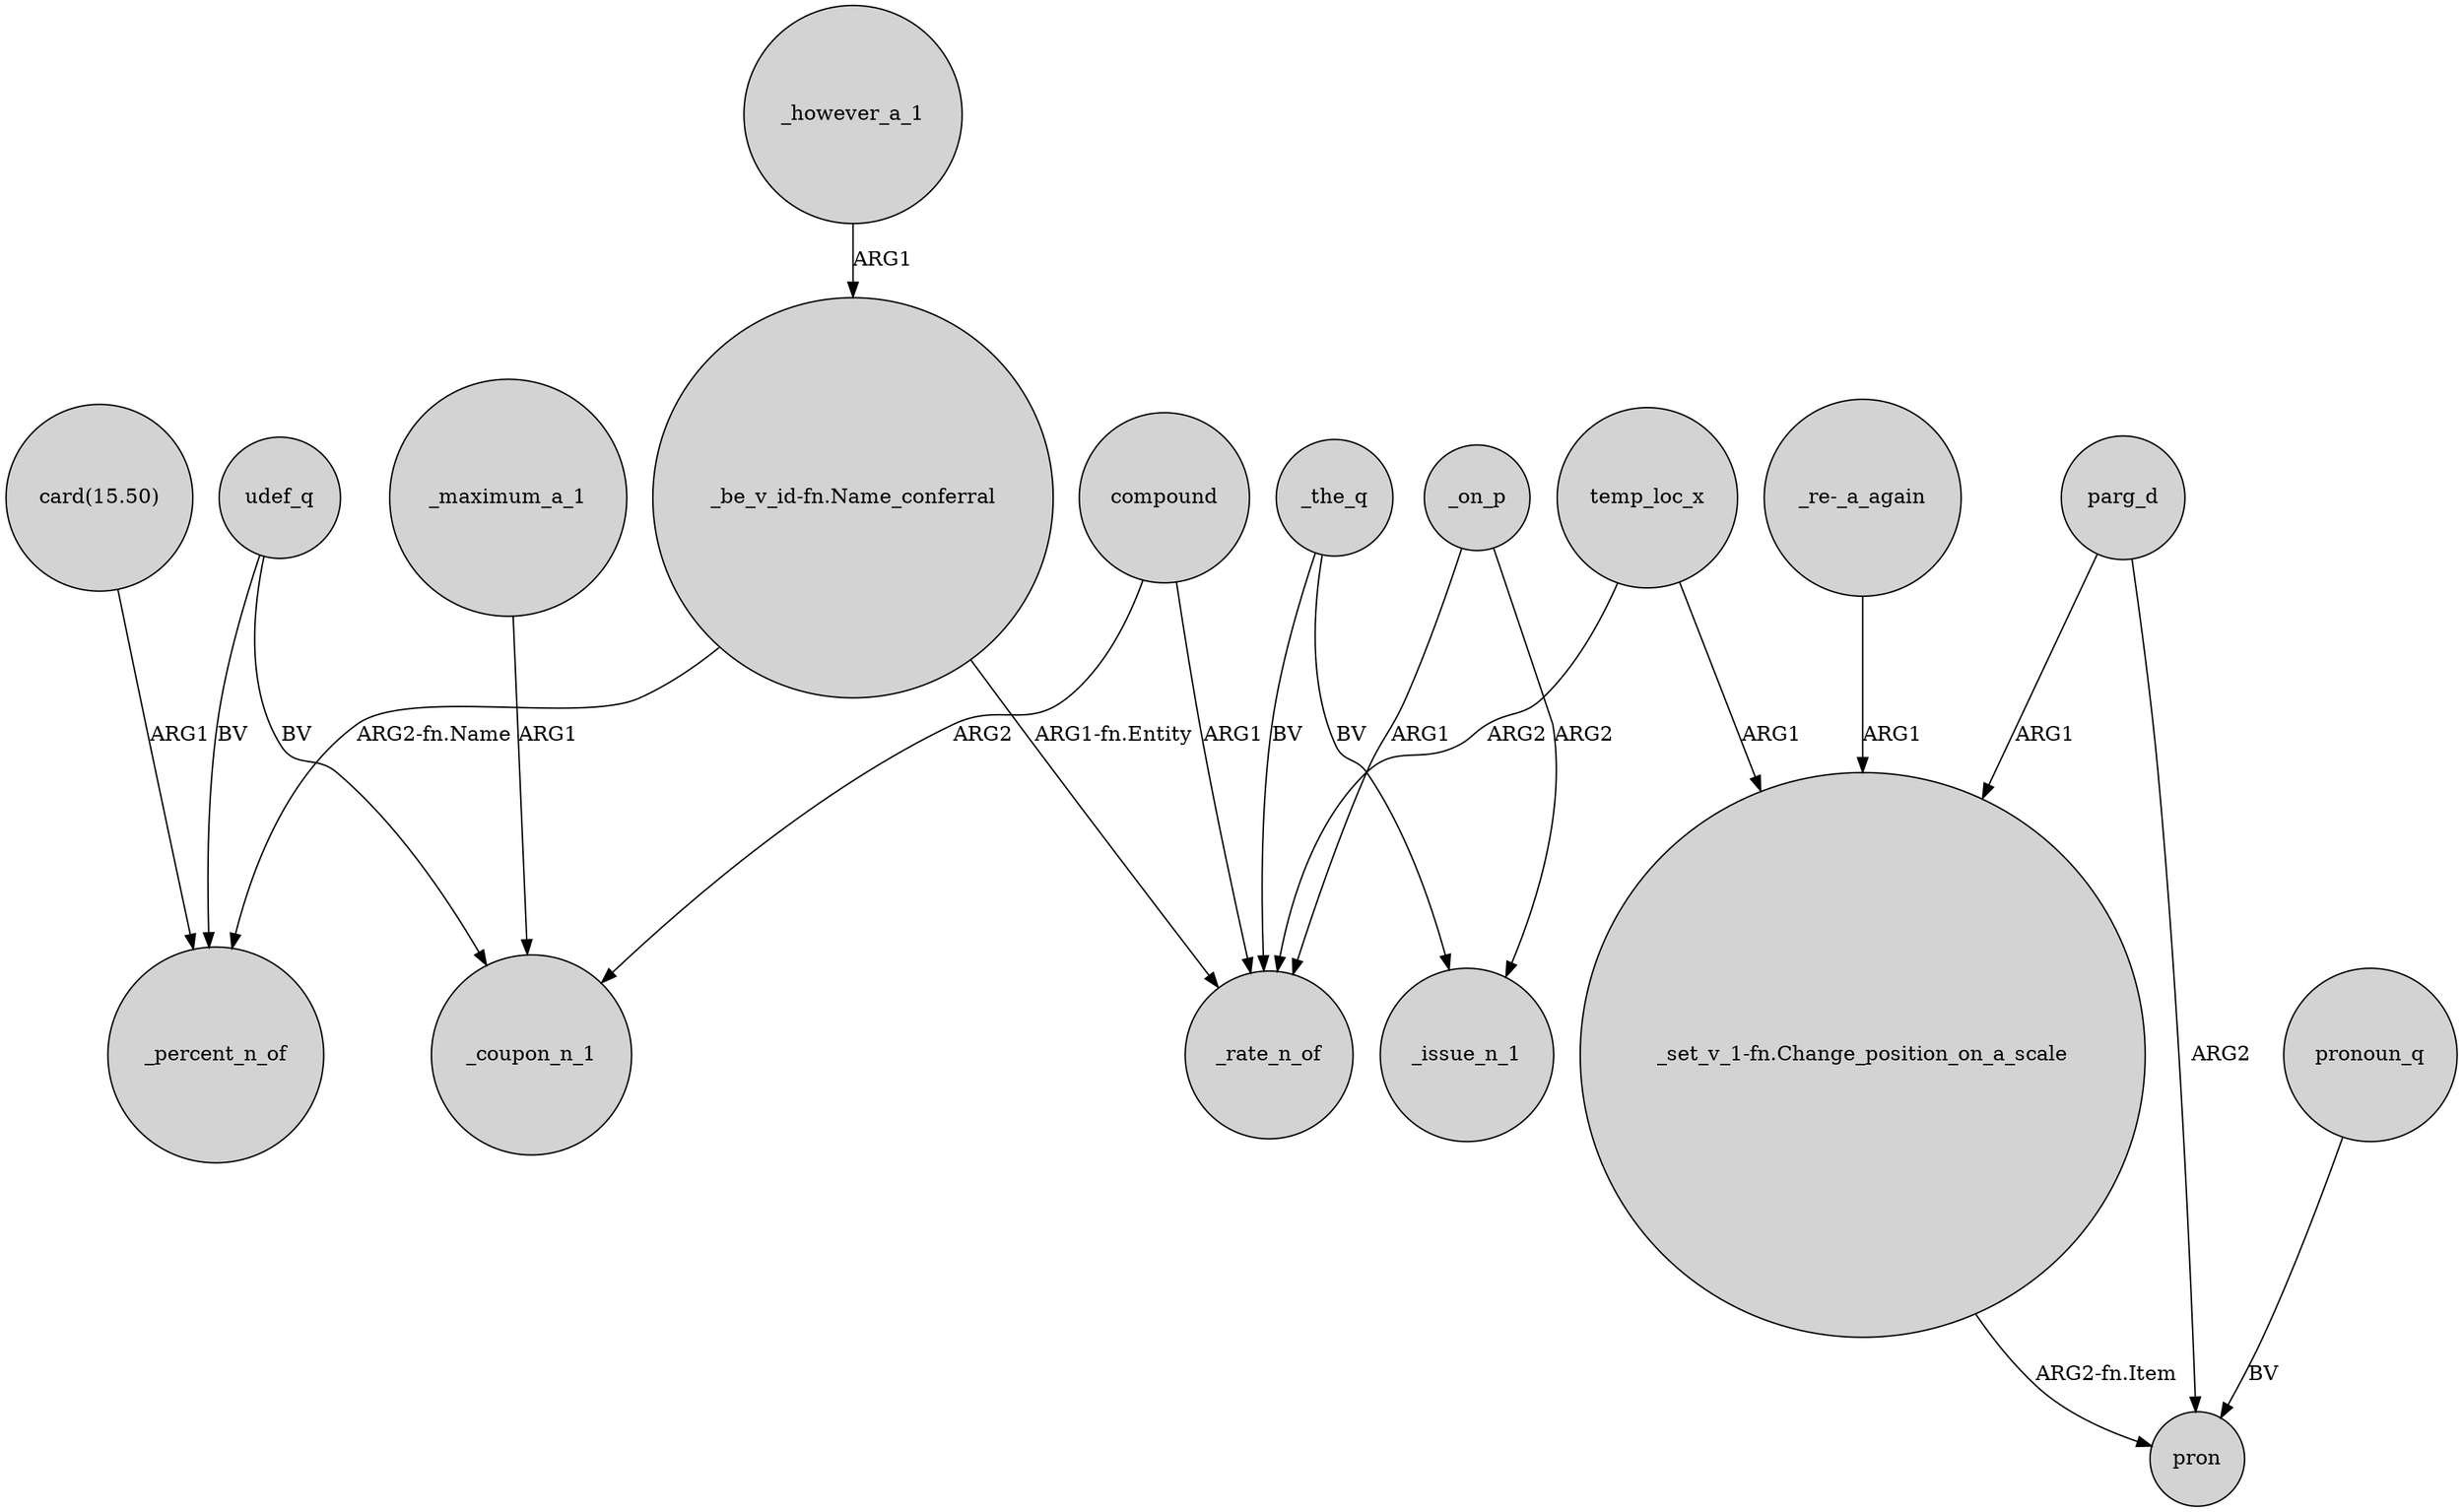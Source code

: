 digraph {
	node [shape=circle style=filled]
	_however_a_1 -> "_be_v_id-fn.Name_conferral" [label=ARG1]
	"_be_v_id-fn.Name_conferral" -> _percent_n_of [label="ARG2-fn.Name"]
	compound -> _coupon_n_1 [label=ARG2]
	"_set_v_1-fn.Change_position_on_a_scale" -> pron [label="ARG2-fn.Item"]
	parg_d -> pron [label=ARG2]
	_maximum_a_1 -> _coupon_n_1 [label=ARG1]
	compound -> _rate_n_of [label=ARG1]
	"_re-_a_again" -> "_set_v_1-fn.Change_position_on_a_scale" [label=ARG1]
	_the_q -> _rate_n_of [label=BV]
	pronoun_q -> pron [label=BV]
	udef_q -> _percent_n_of [label=BV]
	temp_loc_x -> "_set_v_1-fn.Change_position_on_a_scale" [label=ARG1]
	_on_p -> _issue_n_1 [label=ARG2]
	_on_p -> _rate_n_of [label=ARG1]
	_the_q -> _issue_n_1 [label=BV]
	parg_d -> "_set_v_1-fn.Change_position_on_a_scale" [label=ARG1]
	udef_q -> _coupon_n_1 [label=BV]
	temp_loc_x -> _rate_n_of [label=ARG2]
	"_be_v_id-fn.Name_conferral" -> _rate_n_of [label="ARG1-fn.Entity"]
	"card(15.50)" -> _percent_n_of [label=ARG1]
}
